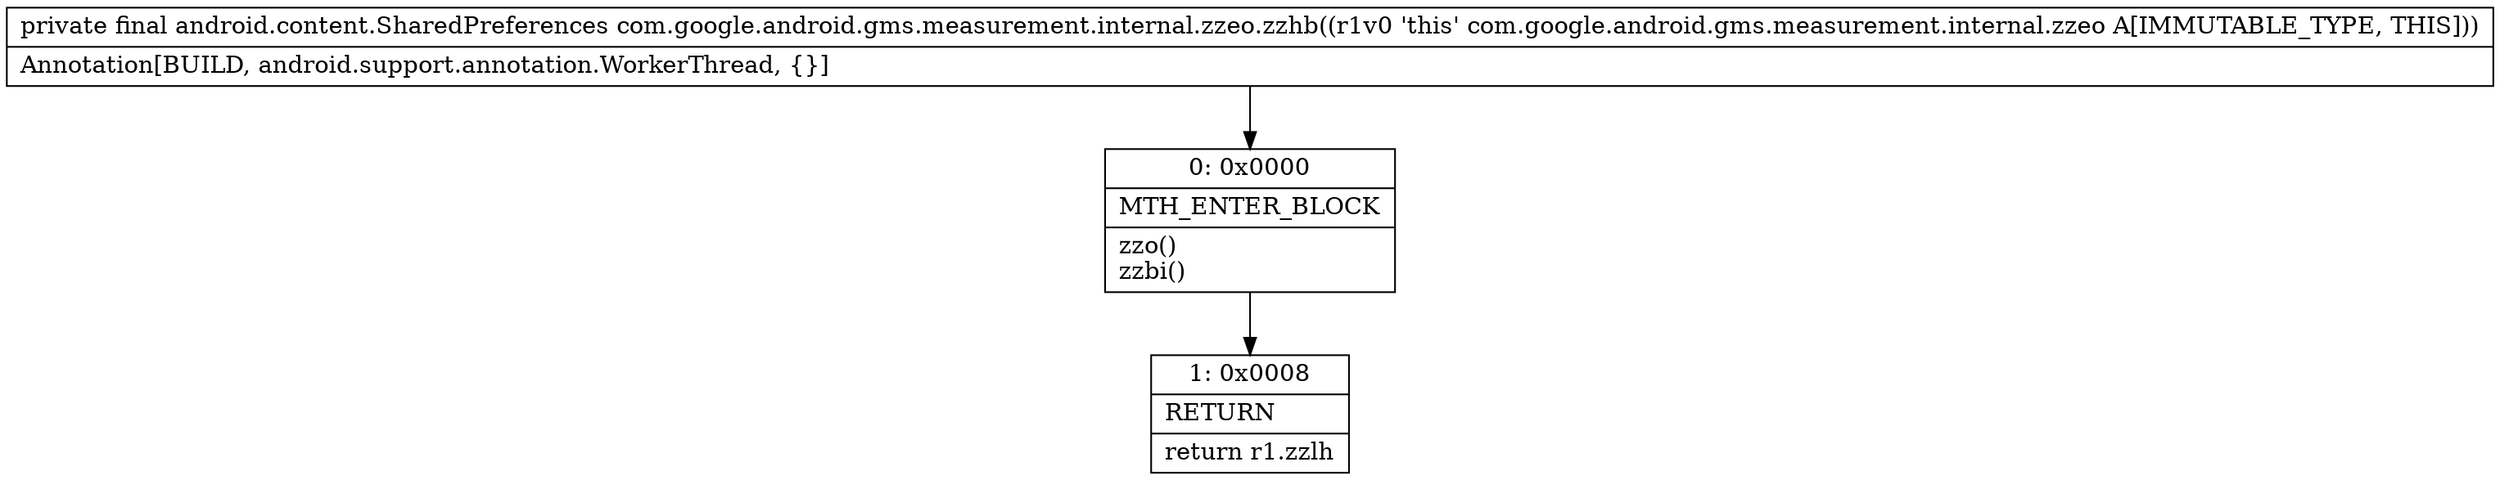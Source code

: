 digraph "CFG forcom.google.android.gms.measurement.internal.zzeo.zzhb()Landroid\/content\/SharedPreferences;" {
Node_0 [shape=record,label="{0\:\ 0x0000|MTH_ENTER_BLOCK\l|zzo()\lzzbi()\l}"];
Node_1 [shape=record,label="{1\:\ 0x0008|RETURN\l|return r1.zzlh\l}"];
MethodNode[shape=record,label="{private final android.content.SharedPreferences com.google.android.gms.measurement.internal.zzeo.zzhb((r1v0 'this' com.google.android.gms.measurement.internal.zzeo A[IMMUTABLE_TYPE, THIS]))  | Annotation[BUILD, android.support.annotation.WorkerThread, \{\}]\l}"];
MethodNode -> Node_0;
Node_0 -> Node_1;
}

